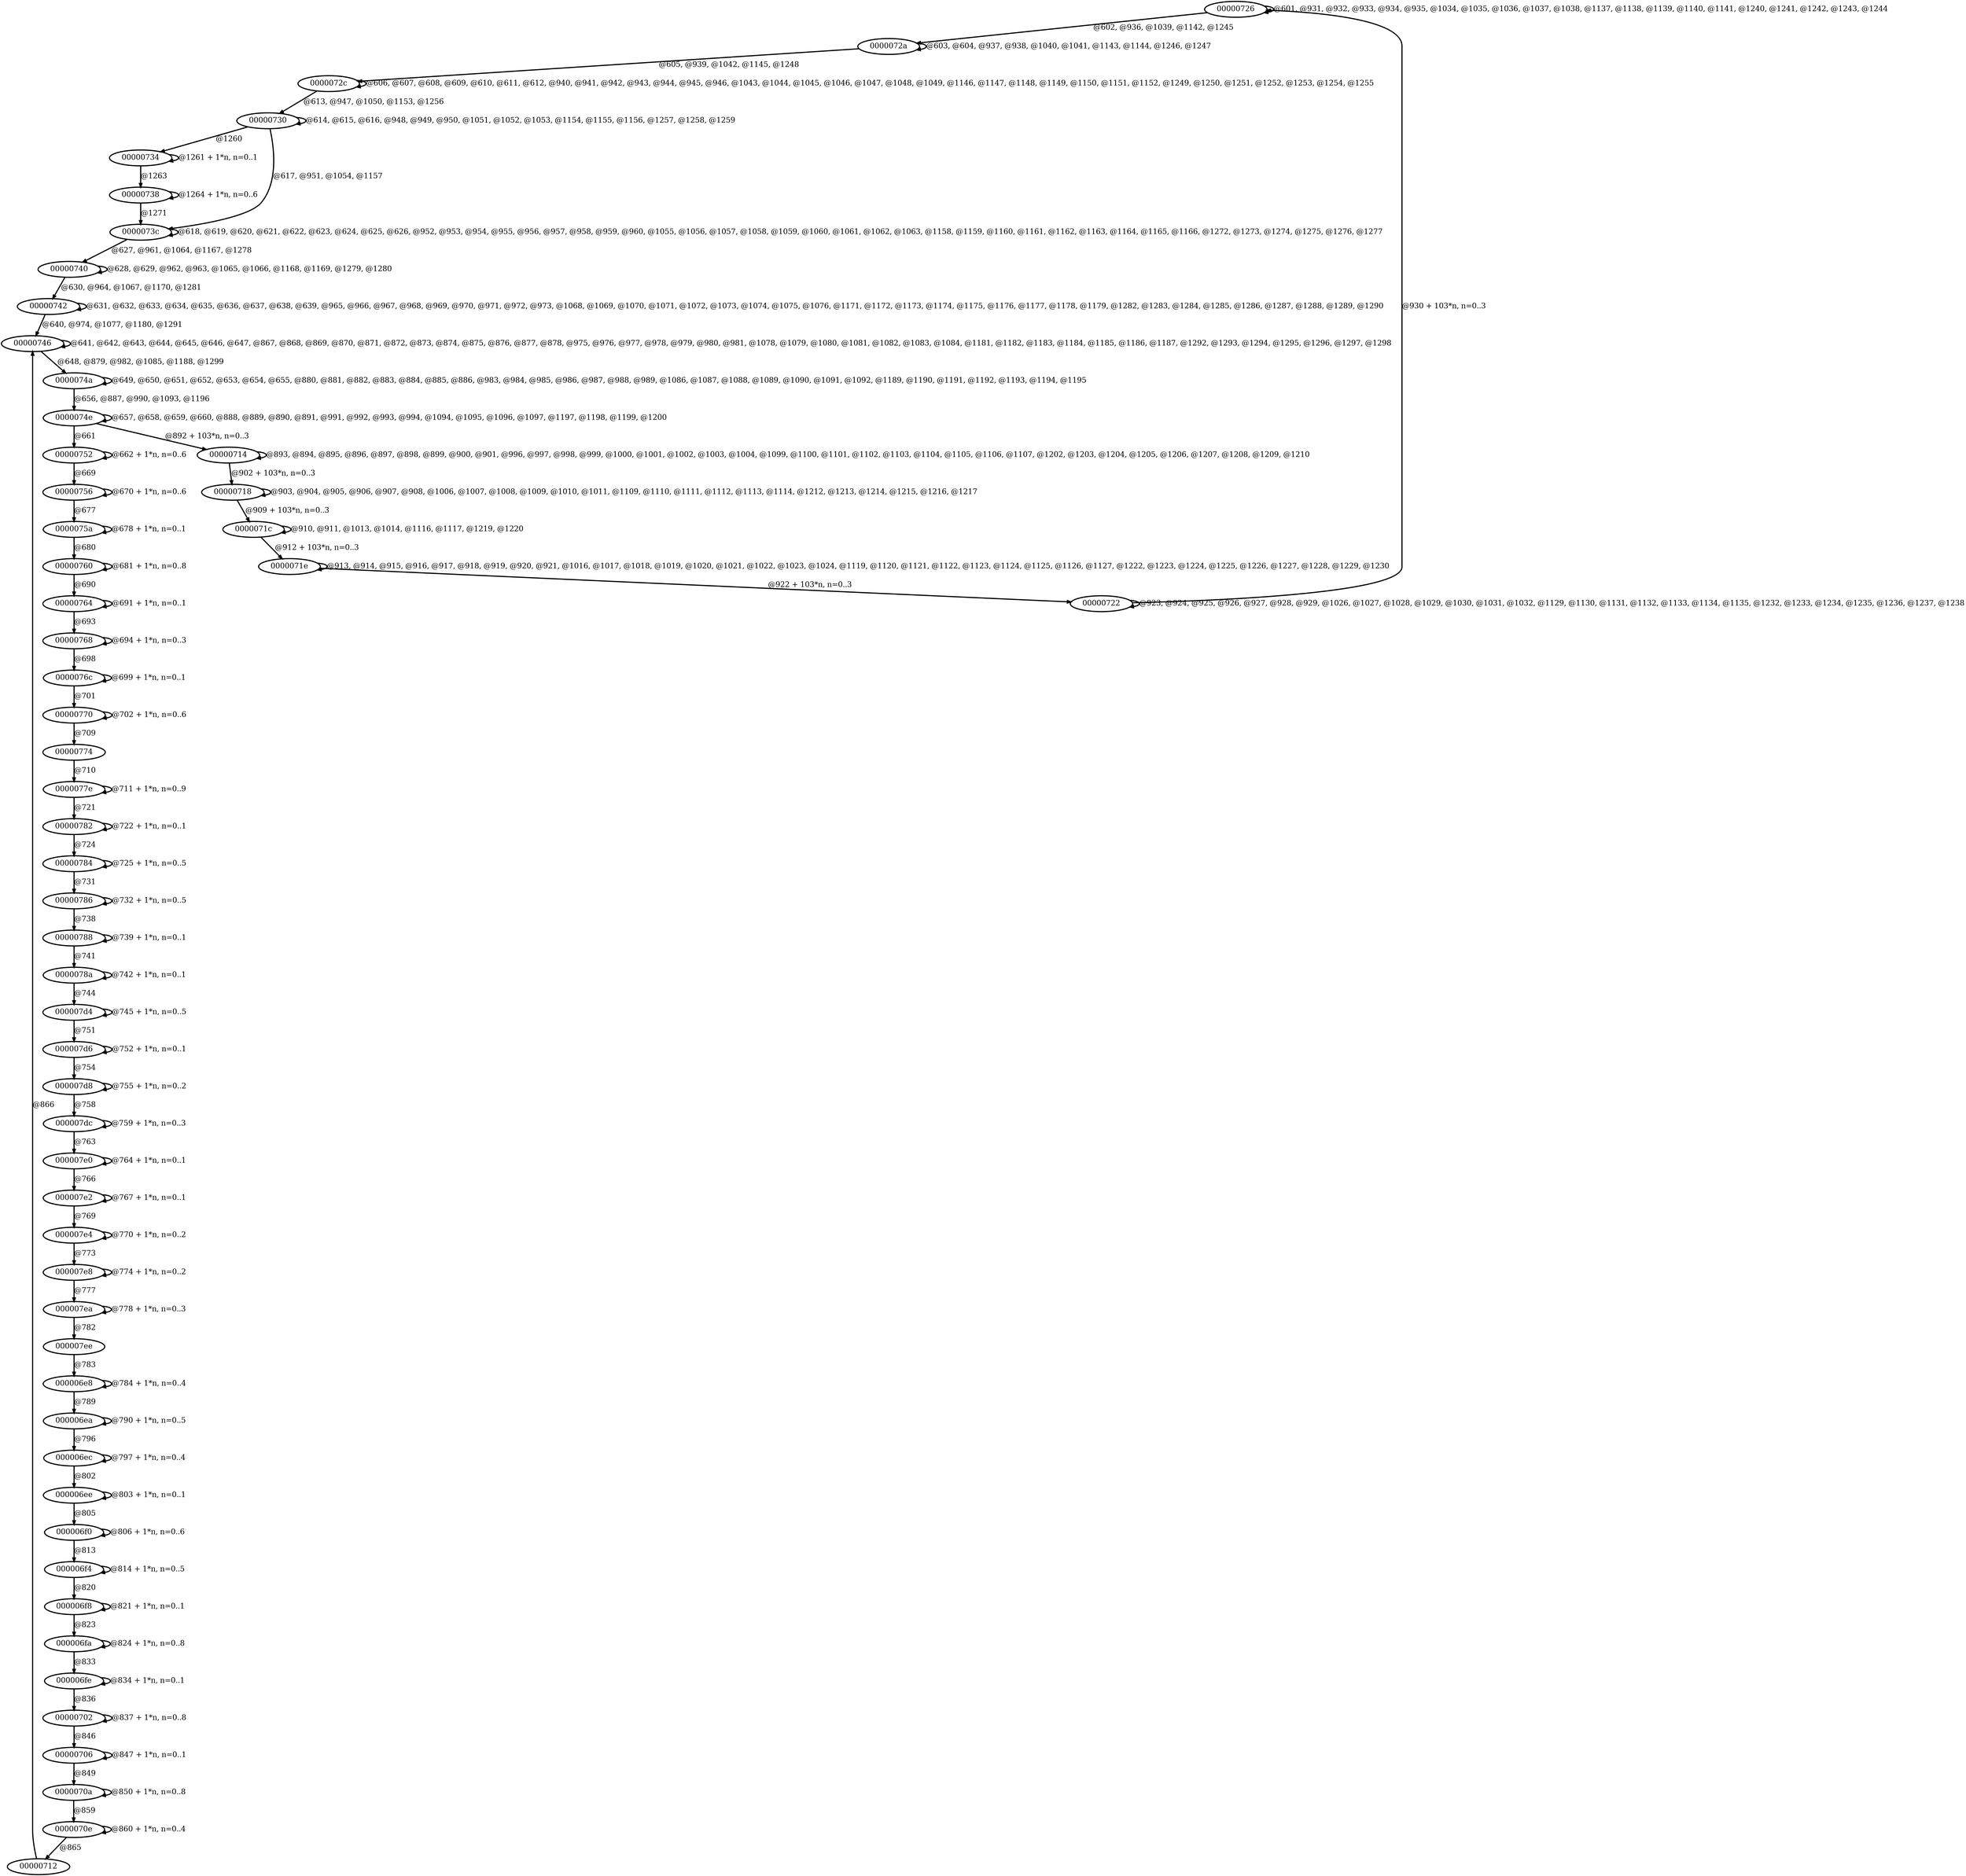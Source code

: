 digraph G {
        node [style=rounded, penwidth=3, fontsize=20, shape=oval];
        "00000726" -> "00000726" [label="@601, @931, @932, @933, @934, @935, @1034, @1035, @1036, @1037, @1038, @1137, @1138, @1139, @1140, @1141, @1240, @1241, @1242, @1243, @1244", color=black,arrowsize=1,style=bold,penwidth=3,fontsize=20];
"00000726" -> "0000072a" [label="@602, @936, @1039, @1142, @1245", color=black,arrowsize=1,style=bold,penwidth=3,fontsize=20];
"0000072a" -> "0000072a" [label="@603, @604, @937, @938, @1040, @1041, @1143, @1144, @1246, @1247", color=black,arrowsize=1,style=bold,penwidth=3,fontsize=20];
"0000072a" -> "0000072c" [label="@605, @939, @1042, @1145, @1248", color=black,arrowsize=1,style=bold,penwidth=3,fontsize=20];
"0000072c" -> "0000072c" [label="@606, @607, @608, @609, @610, @611, @612, @940, @941, @942, @943, @944, @945, @946, @1043, @1044, @1045, @1046, @1047, @1048, @1049, @1146, @1147, @1148, @1149, @1150, @1151, @1152, @1249, @1250, @1251, @1252, @1253, @1254, @1255", color=black,arrowsize=1,style=bold,penwidth=3,fontsize=20];
"0000072c" -> "00000730" [label="@613, @947, @1050, @1153, @1256", color=black,arrowsize=1,style=bold,penwidth=3,fontsize=20];
"00000730" -> "00000730" [label="@614, @615, @616, @948, @949, @950, @1051, @1052, @1053, @1154, @1155, @1156, @1257, @1258, @1259", color=black,arrowsize=1,style=bold,penwidth=3,fontsize=20];
"00000730" -> "0000073c" [label="@617, @951, @1054, @1157", color=black,arrowsize=1,style=bold,penwidth=3,fontsize=20];
"0000073c" -> "0000073c" [label="@618, @619, @620, @621, @622, @623, @624, @625, @626, @952, @953, @954, @955, @956, @957, @958, @959, @960, @1055, @1056, @1057, @1058, @1059, @1060, @1061, @1062, @1063, @1158, @1159, @1160, @1161, @1162, @1163, @1164, @1165, @1166, @1272, @1273, @1274, @1275, @1276, @1277", color=black,arrowsize=1,style=bold,penwidth=3,fontsize=20];
"0000073c" -> "00000740" [label="@627, @961, @1064, @1167, @1278", color=black,arrowsize=1,style=bold,penwidth=3,fontsize=20];
"00000740" -> "00000740" [label="@628, @629, @962, @963, @1065, @1066, @1168, @1169, @1279, @1280", color=black,arrowsize=1,style=bold,penwidth=3,fontsize=20];
"00000740" -> "00000742" [label="@630, @964, @1067, @1170, @1281", color=black,arrowsize=1,style=bold,penwidth=3,fontsize=20];
"00000742" -> "00000742" [label="@631, @632, @633, @634, @635, @636, @637, @638, @639, @965, @966, @967, @968, @969, @970, @971, @972, @973, @1068, @1069, @1070, @1071, @1072, @1073, @1074, @1075, @1076, @1171, @1172, @1173, @1174, @1175, @1176, @1177, @1178, @1179, @1282, @1283, @1284, @1285, @1286, @1287, @1288, @1289, @1290", color=black,arrowsize=1,style=bold,penwidth=3,fontsize=20];
"00000742" -> "00000746" [label="@640, @974, @1077, @1180, @1291", color=black,arrowsize=1,style=bold,penwidth=3,fontsize=20];
"00000746" -> "00000746" [label="@641, @642, @643, @644, @645, @646, @647, @867, @868, @869, @870, @871, @872, @873, @874, @875, @876, @877, @878, @975, @976, @977, @978, @979, @980, @981, @1078, @1079, @1080, @1081, @1082, @1083, @1084, @1181, @1182, @1183, @1184, @1185, @1186, @1187, @1292, @1293, @1294, @1295, @1296, @1297, @1298", color=black,arrowsize=1,style=bold,penwidth=3,fontsize=20];
"00000746" -> "0000074a" [label="@648, @879, @982, @1085, @1188, @1299", color=black,arrowsize=1,style=bold,penwidth=3,fontsize=20];
"0000074a" -> "0000074a" [label="@649, @650, @651, @652, @653, @654, @655, @880, @881, @882, @883, @884, @885, @886, @983, @984, @985, @986, @987, @988, @989, @1086, @1087, @1088, @1089, @1090, @1091, @1092, @1189, @1190, @1191, @1192, @1193, @1194, @1195", color=black,arrowsize=1,style=bold,penwidth=3,fontsize=20];
"0000074a" -> "0000074e" [label="@656, @887, @990, @1093, @1196", color=black,arrowsize=1,style=bold,penwidth=3,fontsize=20];
"0000074e" -> "0000074e" [label="@657, @658, @659, @660, @888, @889, @890, @891, @991, @992, @993, @994, @1094, @1095, @1096, @1097, @1197, @1198, @1199, @1200", color=black,arrowsize=1,style=bold,penwidth=3,fontsize=20];
"0000074e" -> "00000752" [label="@661", color=black,arrowsize=1,style=bold,penwidth=3,fontsize=20];
"00000752" -> "00000752" [label="@662 + 1*n, n=0..6", color=black,arrowsize=1,style=bold,penwidth=3,fontsize=20];
"00000752" -> "00000756" [label="@669", color=black,arrowsize=1,style=bold,penwidth=3,fontsize=20];
"00000756" -> "00000756" [label="@670 + 1*n, n=0..6", color=black,arrowsize=1,style=bold,penwidth=3,fontsize=20];
"00000756" -> "0000075a" [label="@677", color=black,arrowsize=1,style=bold,penwidth=3,fontsize=20];
"0000075a" -> "0000075a" [label="@678 + 1*n, n=0..1", color=black,arrowsize=1,style=bold,penwidth=3,fontsize=20];
"0000075a" -> "00000760" [label="@680", color=black,arrowsize=1,style=bold,penwidth=3,fontsize=20];
"00000760" -> "00000760" [label="@681 + 1*n, n=0..8", color=black,arrowsize=1,style=bold,penwidth=3,fontsize=20];
"00000760" -> "00000764" [label="@690", color=black,arrowsize=1,style=bold,penwidth=3,fontsize=20];
"00000764" -> "00000764" [label="@691 + 1*n, n=0..1", color=black,arrowsize=1,style=bold,penwidth=3,fontsize=20];
"00000764" -> "00000768" [label="@693", color=black,arrowsize=1,style=bold,penwidth=3,fontsize=20];
"00000768" -> "00000768" [label="@694 + 1*n, n=0..3", color=black,arrowsize=1,style=bold,penwidth=3,fontsize=20];
"00000768" -> "0000076c" [label="@698", color=black,arrowsize=1,style=bold,penwidth=3,fontsize=20];
"0000076c" -> "0000076c" [label="@699 + 1*n, n=0..1", color=black,arrowsize=1,style=bold,penwidth=3,fontsize=20];
"0000076c" -> "00000770" [label="@701", color=black,arrowsize=1,style=bold,penwidth=3,fontsize=20];
"00000770" -> "00000770" [label="@702 + 1*n, n=0..6", color=black,arrowsize=1,style=bold,penwidth=3,fontsize=20];
"00000770" -> "00000774" [label="@709", color=black,arrowsize=1,style=bold,penwidth=3,fontsize=20];
"00000774" -> "0000077e" [label="@710", color=black,arrowsize=1,style=bold,penwidth=3,fontsize=20];
"0000077e" -> "0000077e" [label="@711 + 1*n, n=0..9", color=black,arrowsize=1,style=bold,penwidth=3,fontsize=20];
"0000077e" -> "00000782" [label="@721", color=black,arrowsize=1,style=bold,penwidth=3,fontsize=20];
"00000782" -> "00000782" [label="@722 + 1*n, n=0..1", color=black,arrowsize=1,style=bold,penwidth=3,fontsize=20];
"00000782" -> "00000784" [label="@724", color=black,arrowsize=1,style=bold,penwidth=3,fontsize=20];
"00000784" -> "00000784" [label="@725 + 1*n, n=0..5", color=black,arrowsize=1,style=bold,penwidth=3,fontsize=20];
"00000784" -> "00000786" [label="@731", color=black,arrowsize=1,style=bold,penwidth=3,fontsize=20];
"00000786" -> "00000786" [label="@732 + 1*n, n=0..5", color=black,arrowsize=1,style=bold,penwidth=3,fontsize=20];
"00000786" -> "00000788" [label="@738", color=black,arrowsize=1,style=bold,penwidth=3,fontsize=20];
"00000788" -> "00000788" [label="@739 + 1*n, n=0..1", color=black,arrowsize=1,style=bold,penwidth=3,fontsize=20];
"00000788" -> "0000078a" [label="@741", color=black,arrowsize=1,style=bold,penwidth=3,fontsize=20];
"0000078a" -> "0000078a" [label="@742 + 1*n, n=0..1", color=black,arrowsize=1,style=bold,penwidth=3,fontsize=20];
"0000078a" -> "000007d4" [label="@744", color=black,arrowsize=1,style=bold,penwidth=3,fontsize=20];
"000007d4" -> "000007d4" [label="@745 + 1*n, n=0..5", color=black,arrowsize=1,style=bold,penwidth=3,fontsize=20];
"000007d4" -> "000007d6" [label="@751", color=black,arrowsize=1,style=bold,penwidth=3,fontsize=20];
"000007d6" -> "000007d6" [label="@752 + 1*n, n=0..1", color=black,arrowsize=1,style=bold,penwidth=3,fontsize=20];
"000007d6" -> "000007d8" [label="@754", color=black,arrowsize=1,style=bold,penwidth=3,fontsize=20];
"000007d8" -> "000007d8" [label="@755 + 1*n, n=0..2", color=black,arrowsize=1,style=bold,penwidth=3,fontsize=20];
"000007d8" -> "000007dc" [label="@758", color=black,arrowsize=1,style=bold,penwidth=3,fontsize=20];
"000007dc" -> "000007dc" [label="@759 + 1*n, n=0..3", color=black,arrowsize=1,style=bold,penwidth=3,fontsize=20];
"000007dc" -> "000007e0" [label="@763", color=black,arrowsize=1,style=bold,penwidth=3,fontsize=20];
"000007e0" -> "000007e0" [label="@764 + 1*n, n=0..1", color=black,arrowsize=1,style=bold,penwidth=3,fontsize=20];
"000007e0" -> "000007e2" [label="@766", color=black,arrowsize=1,style=bold,penwidth=3,fontsize=20];
"000007e2" -> "000007e2" [label="@767 + 1*n, n=0..1", color=black,arrowsize=1,style=bold,penwidth=3,fontsize=20];
"000007e2" -> "000007e4" [label="@769", color=black,arrowsize=1,style=bold,penwidth=3,fontsize=20];
"000007e4" -> "000007e4" [label="@770 + 1*n, n=0..2", color=black,arrowsize=1,style=bold,penwidth=3,fontsize=20];
"000007e4" -> "000007e8" [label="@773", color=black,arrowsize=1,style=bold,penwidth=3,fontsize=20];
"000007e8" -> "000007e8" [label="@774 + 1*n, n=0..2", color=black,arrowsize=1,style=bold,penwidth=3,fontsize=20];
"000007e8" -> "000007ea" [label="@777", color=black,arrowsize=1,style=bold,penwidth=3,fontsize=20];
"000007ea" -> "000007ea" [label="@778 + 1*n, n=0..3", color=black,arrowsize=1,style=bold,penwidth=3,fontsize=20];
"000007ea" -> "000007ee" [label="@782", color=black,arrowsize=1,style=bold,penwidth=3,fontsize=20];
"000007ee" -> "000006e8" [label="@783", color=black,arrowsize=1,style=bold,penwidth=3,fontsize=20];
"000006e8" -> "000006e8" [label="@784 + 1*n, n=0..4", color=black,arrowsize=1,style=bold,penwidth=3,fontsize=20];
"000006e8" -> "000006ea" [label="@789", color=black,arrowsize=1,style=bold,penwidth=3,fontsize=20];
"000006ea" -> "000006ea" [label="@790 + 1*n, n=0..5", color=black,arrowsize=1,style=bold,penwidth=3,fontsize=20];
"000006ea" -> "000006ec" [label="@796", color=black,arrowsize=1,style=bold,penwidth=3,fontsize=20];
"000006ec" -> "000006ec" [label="@797 + 1*n, n=0..4", color=black,arrowsize=1,style=bold,penwidth=3,fontsize=20];
"000006ec" -> "000006ee" [label="@802", color=black,arrowsize=1,style=bold,penwidth=3,fontsize=20];
"000006ee" -> "000006ee" [label="@803 + 1*n, n=0..1", color=black,arrowsize=1,style=bold,penwidth=3,fontsize=20];
"000006ee" -> "000006f0" [label="@805", color=black,arrowsize=1,style=bold,penwidth=3,fontsize=20];
"000006f0" -> "000006f0" [label="@806 + 1*n, n=0..6", color=black,arrowsize=1,style=bold,penwidth=3,fontsize=20];
"000006f0" -> "000006f4" [label="@813", color=black,arrowsize=1,style=bold,penwidth=3,fontsize=20];
"000006f4" -> "000006f4" [label="@814 + 1*n, n=0..5", color=black,arrowsize=1,style=bold,penwidth=3,fontsize=20];
"000006f4" -> "000006f8" [label="@820", color=black,arrowsize=1,style=bold,penwidth=3,fontsize=20];
"000006f8" -> "000006f8" [label="@821 + 1*n, n=0..1", color=black,arrowsize=1,style=bold,penwidth=3,fontsize=20];
"000006f8" -> "000006fa" [label="@823", color=black,arrowsize=1,style=bold,penwidth=3,fontsize=20];
"000006fa" -> "000006fa" [label="@824 + 1*n, n=0..8", color=black,arrowsize=1,style=bold,penwidth=3,fontsize=20];
"000006fa" -> "000006fe" [label="@833", color=black,arrowsize=1,style=bold,penwidth=3,fontsize=20];
"000006fe" -> "000006fe" [label="@834 + 1*n, n=0..1", color=black,arrowsize=1,style=bold,penwidth=3,fontsize=20];
"000006fe" -> "00000702" [label="@836", color=black,arrowsize=1,style=bold,penwidth=3,fontsize=20];
"00000702" -> "00000702" [label="@837 + 1*n, n=0..8", color=black,arrowsize=1,style=bold,penwidth=3,fontsize=20];
"00000702" -> "00000706" [label="@846", color=black,arrowsize=1,style=bold,penwidth=3,fontsize=20];
"00000706" -> "00000706" [label="@847 + 1*n, n=0..1", color=black,arrowsize=1,style=bold,penwidth=3,fontsize=20];
"00000706" -> "0000070a" [label="@849", color=black,arrowsize=1,style=bold,penwidth=3,fontsize=20];
"0000070a" -> "0000070a" [label="@850 + 1*n, n=0..8", color=black,arrowsize=1,style=bold,penwidth=3,fontsize=20];
"0000070a" -> "0000070e" [label="@859", color=black,arrowsize=1,style=bold,penwidth=3,fontsize=20];
"0000070e" -> "0000070e" [label="@860 + 1*n, n=0..4", color=black,arrowsize=1,style=bold,penwidth=3,fontsize=20];
"0000070e" -> "00000712" [label="@865", color=black,arrowsize=1,style=bold,penwidth=3,fontsize=20];
"00000712" -> "00000746" [label="@866", color=black,arrowsize=1,style=bold,penwidth=3,fontsize=20];
"0000074e" -> "00000714" [label="@892 + 103*n, n=0..3", color=black,arrowsize=1,style=bold,penwidth=3,fontsize=20];
"00000714" -> "00000714" [label="@893, @894, @895, @896, @897, @898, @899, @900, @901, @996, @997, @998, @999, @1000, @1001, @1002, @1003, @1004, @1099, @1100, @1101, @1102, @1103, @1104, @1105, @1106, @1107, @1202, @1203, @1204, @1205, @1206, @1207, @1208, @1209, @1210", color=black,arrowsize=1,style=bold,penwidth=3,fontsize=20];
"00000714" -> "00000718" [label="@902 + 103*n, n=0..3", color=black,arrowsize=1,style=bold,penwidth=3,fontsize=20];
"00000718" -> "00000718" [label="@903, @904, @905, @906, @907, @908, @1006, @1007, @1008, @1009, @1010, @1011, @1109, @1110, @1111, @1112, @1113, @1114, @1212, @1213, @1214, @1215, @1216, @1217", color=black,arrowsize=1,style=bold,penwidth=3,fontsize=20];
"00000718" -> "0000071c" [label="@909 + 103*n, n=0..3", color=black,arrowsize=1,style=bold,penwidth=3,fontsize=20];
"0000071c" -> "0000071c" [label="@910, @911, @1013, @1014, @1116, @1117, @1219, @1220", color=black,arrowsize=1,style=bold,penwidth=3,fontsize=20];
"0000071c" -> "0000071e" [label="@912 + 103*n, n=0..3", color=black,arrowsize=1,style=bold,penwidth=3,fontsize=20];
"0000071e" -> "0000071e" [label="@913, @914, @915, @916, @917, @918, @919, @920, @921, @1016, @1017, @1018, @1019, @1020, @1021, @1022, @1023, @1024, @1119, @1120, @1121, @1122, @1123, @1124, @1125, @1126, @1127, @1222, @1223, @1224, @1225, @1226, @1227, @1228, @1229, @1230", color=black,arrowsize=1,style=bold,penwidth=3,fontsize=20];
"0000071e" -> "00000722" [label="@922 + 103*n, n=0..3", color=black,arrowsize=1,style=bold,penwidth=3,fontsize=20];
"00000722" -> "00000722" [label="@923, @924, @925, @926, @927, @928, @929, @1026, @1027, @1028, @1029, @1030, @1031, @1032, @1129, @1130, @1131, @1132, @1133, @1134, @1135, @1232, @1233, @1234, @1235, @1236, @1237, @1238", color=black,arrowsize=1,style=bold,penwidth=3,fontsize=20];
"00000722" -> "00000726" [label="@930 + 103*n, n=0..3", color=black,arrowsize=1,style=bold,penwidth=3,fontsize=20];
"00000730" -> "00000734" [label="@1260", color=black,arrowsize=1,style=bold,penwidth=3,fontsize=20];
"00000734" -> "00000734" [label="@1261 + 1*n, n=0..1", color=black,arrowsize=1,style=bold,penwidth=3,fontsize=20];
"00000734" -> "00000738" [label="@1263", color=black,arrowsize=1,style=bold,penwidth=3,fontsize=20];
"00000738" -> "00000738" [label="@1264 + 1*n, n=0..6", color=black,arrowsize=1,style=bold,penwidth=3,fontsize=20];
"00000738" -> "0000073c" [label="@1271", color=black,arrowsize=1,style=bold,penwidth=3,fontsize=20];
}
